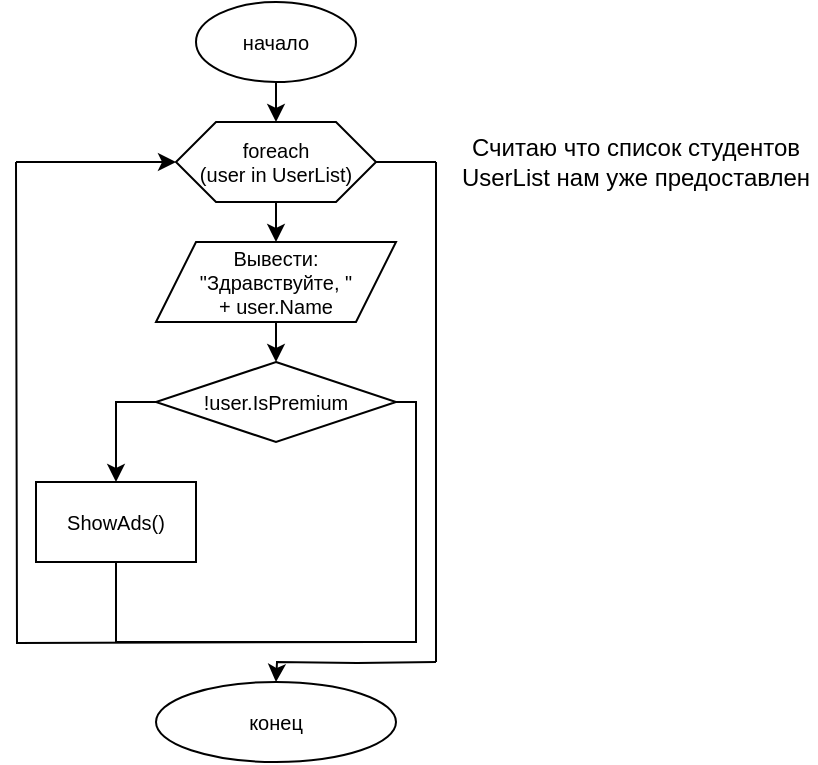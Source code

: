 <mxfile version="20.0.0" type="github">
  <diagram id="CvrFjIaBDY-rj21-8ONs" name="Page-1">
    <mxGraphModel dx="638" dy="343" grid="1" gridSize="10" guides="1" tooltips="1" connect="1" arrows="1" fold="1" page="1" pageScale="1" pageWidth="827" pageHeight="1169" math="0" shadow="0">
      <root>
        <mxCell id="0" />
        <mxCell id="1" parent="0" />
        <mxCell id="PStwLlvbTXWm-3K51m2D-4" value="начало" style="ellipse;whiteSpace=wrap;html=1;fontSize=10;" vertex="1" parent="1">
          <mxGeometry x="130" y="40" width="80" height="40" as="geometry" />
        </mxCell>
        <mxCell id="PStwLlvbTXWm-3K51m2D-5" value="foreach&lt;br style=&quot;font-size: 10px;&quot;&gt;(user in UserList)" style="shape=hexagon;perimeter=hexagonPerimeter2;whiteSpace=wrap;html=1;fixedSize=1;fontSize=10;" vertex="1" parent="1">
          <mxGeometry x="120" y="100" width="100" height="40" as="geometry" />
        </mxCell>
        <mxCell id="PStwLlvbTXWm-3K51m2D-6" value="" style="endArrow=classic;html=1;rounded=0;exitX=0.5;exitY=1;exitDx=0;exitDy=0;entryX=0.5;entryY=0;entryDx=0;entryDy=0;" edge="1" parent="1" source="PStwLlvbTXWm-3K51m2D-4" target="PStwLlvbTXWm-3K51m2D-5">
          <mxGeometry width="50" height="50" relative="1" as="geometry">
            <mxPoint x="330" y="160" as="sourcePoint" />
            <mxPoint x="380" y="110" as="targetPoint" />
          </mxGeometry>
        </mxCell>
        <mxCell id="PStwLlvbTXWm-3K51m2D-8" value="Считаю что список студентов UserList нам уже предоставлен" style="text;html=1;strokeColor=none;fillColor=none;align=center;verticalAlign=middle;whiteSpace=wrap;rounded=0;" vertex="1" parent="1">
          <mxGeometry x="260" y="100" width="180" height="40" as="geometry" />
        </mxCell>
        <mxCell id="PStwLlvbTXWm-3K51m2D-9" value="Вывести: &lt;br&gt;&quot;Здравствуйте, &quot; &lt;br&gt;+ user.Name" style="shape=parallelogram;perimeter=parallelogramPerimeter;whiteSpace=wrap;html=1;fixedSize=1;fontSize=10;" vertex="1" parent="1">
          <mxGeometry x="110" y="160" width="120" height="40" as="geometry" />
        </mxCell>
        <mxCell id="PStwLlvbTXWm-3K51m2D-10" value="" style="endArrow=classic;html=1;rounded=0;fontSize=10;exitX=0.5;exitY=1;exitDx=0;exitDy=0;" edge="1" parent="1" source="PStwLlvbTXWm-3K51m2D-5" target="PStwLlvbTXWm-3K51m2D-9">
          <mxGeometry width="50" height="50" relative="1" as="geometry">
            <mxPoint x="250" y="180" as="sourcePoint" />
            <mxPoint x="230" y="150" as="targetPoint" />
          </mxGeometry>
        </mxCell>
        <mxCell id="PStwLlvbTXWm-3K51m2D-12" value="!user.IsPremium" style="rhombus;whiteSpace=wrap;html=1;fontSize=10;" vertex="1" parent="1">
          <mxGeometry x="110" y="220" width="120" height="40" as="geometry" />
        </mxCell>
        <mxCell id="PStwLlvbTXWm-3K51m2D-14" value="" style="endArrow=classic;html=1;rounded=0;fontSize=10;exitX=0.5;exitY=1;exitDx=0;exitDy=0;" edge="1" parent="1" source="PStwLlvbTXWm-3K51m2D-9" target="PStwLlvbTXWm-3K51m2D-12">
          <mxGeometry width="50" height="50" relative="1" as="geometry">
            <mxPoint x="230" y="290" as="sourcePoint" />
            <mxPoint x="280" y="240" as="targetPoint" />
          </mxGeometry>
        </mxCell>
        <mxCell id="PStwLlvbTXWm-3K51m2D-19" value="ShowAds()" style="rounded=0;whiteSpace=wrap;html=1;fontSize=10;" vertex="1" parent="1">
          <mxGeometry x="50" y="280" width="80" height="40" as="geometry" />
        </mxCell>
        <mxCell id="PStwLlvbTXWm-3K51m2D-21" value="" style="endArrow=none;html=1;rounded=0;fontSize=10;exitX=0.5;exitY=1;exitDx=0;exitDy=0;" edge="1" parent="1" source="PStwLlvbTXWm-3K51m2D-19">
          <mxGeometry width="50" height="50" relative="1" as="geometry">
            <mxPoint x="230" y="390" as="sourcePoint" />
            <mxPoint x="90" y="360" as="targetPoint" />
          </mxGeometry>
        </mxCell>
        <mxCell id="PStwLlvbTXWm-3K51m2D-22" value="" style="endArrow=none;html=1;rounded=0;fontSize=10;edgeStyle=orthogonalEdgeStyle;" edge="1" parent="1">
          <mxGeometry width="50" height="50" relative="1" as="geometry">
            <mxPoint x="230" y="240" as="sourcePoint" />
            <mxPoint x="90" y="360" as="targetPoint" />
            <Array as="points">
              <mxPoint x="240" y="240" />
              <mxPoint x="240" y="360" />
            </Array>
          </mxGeometry>
        </mxCell>
        <mxCell id="PStwLlvbTXWm-3K51m2D-23" value="" style="endArrow=none;html=1;rounded=0;fontSize=10;edgeStyle=orthogonalEdgeStyle;" edge="1" parent="1">
          <mxGeometry width="50" height="50" relative="1" as="geometry">
            <mxPoint x="220" y="360" as="sourcePoint" />
            <mxPoint x="40" y="120" as="targetPoint" />
          </mxGeometry>
        </mxCell>
        <mxCell id="PStwLlvbTXWm-3K51m2D-24" value="" style="endArrow=classic;html=1;rounded=0;fontSize=10;entryX=0;entryY=0.5;entryDx=0;entryDy=0;" edge="1" parent="1" target="PStwLlvbTXWm-3K51m2D-5">
          <mxGeometry width="50" height="50" relative="1" as="geometry">
            <mxPoint x="40" y="120" as="sourcePoint" />
            <mxPoint x="250" y="230" as="targetPoint" />
            <Array as="points">
              <mxPoint x="80" y="120" />
            </Array>
          </mxGeometry>
        </mxCell>
        <mxCell id="PStwLlvbTXWm-3K51m2D-25" value="" style="endArrow=none;html=1;rounded=0;fontSize=10;entryX=1;entryY=0.5;entryDx=0;entryDy=0;" edge="1" parent="1" target="PStwLlvbTXWm-3K51m2D-5">
          <mxGeometry width="50" height="50" relative="1" as="geometry">
            <mxPoint x="250" y="120" as="sourcePoint" />
            <mxPoint x="280" y="260" as="targetPoint" />
          </mxGeometry>
        </mxCell>
        <mxCell id="PStwLlvbTXWm-3K51m2D-27" value="" style="endArrow=none;html=1;rounded=0;fontSize=10;" edge="1" parent="1">
          <mxGeometry width="50" height="50" relative="1" as="geometry">
            <mxPoint x="250" y="370" as="sourcePoint" />
            <mxPoint x="250" y="120" as="targetPoint" />
          </mxGeometry>
        </mxCell>
        <mxCell id="PStwLlvbTXWm-3K51m2D-28" value="" style="endArrow=classic;html=1;rounded=0;fontSize=10;edgeStyle=orthogonalEdgeStyle;" edge="1" parent="1">
          <mxGeometry width="50" height="50" relative="1" as="geometry">
            <mxPoint x="250" y="370" as="sourcePoint" />
            <mxPoint x="170" y="380" as="targetPoint" />
          </mxGeometry>
        </mxCell>
        <mxCell id="PStwLlvbTXWm-3K51m2D-29" value="конец" style="ellipse;whiteSpace=wrap;html=1;fontSize=10;" vertex="1" parent="1">
          <mxGeometry x="110" y="380" width="120" height="40" as="geometry" />
        </mxCell>
        <mxCell id="PStwLlvbTXWm-3K51m2D-30" value="" style="endArrow=classic;html=1;rounded=0;fontSize=10;entryX=0.5;entryY=0;entryDx=0;entryDy=0;exitX=0;exitY=0.5;exitDx=0;exitDy=0;edgeStyle=orthogonalEdgeStyle;" edge="1" parent="1" source="PStwLlvbTXWm-3K51m2D-12" target="PStwLlvbTXWm-3K51m2D-19">
          <mxGeometry width="50" height="50" relative="1" as="geometry">
            <mxPoint x="150" y="300" as="sourcePoint" />
            <mxPoint x="220" y="240" as="targetPoint" />
          </mxGeometry>
        </mxCell>
      </root>
    </mxGraphModel>
  </diagram>
</mxfile>
